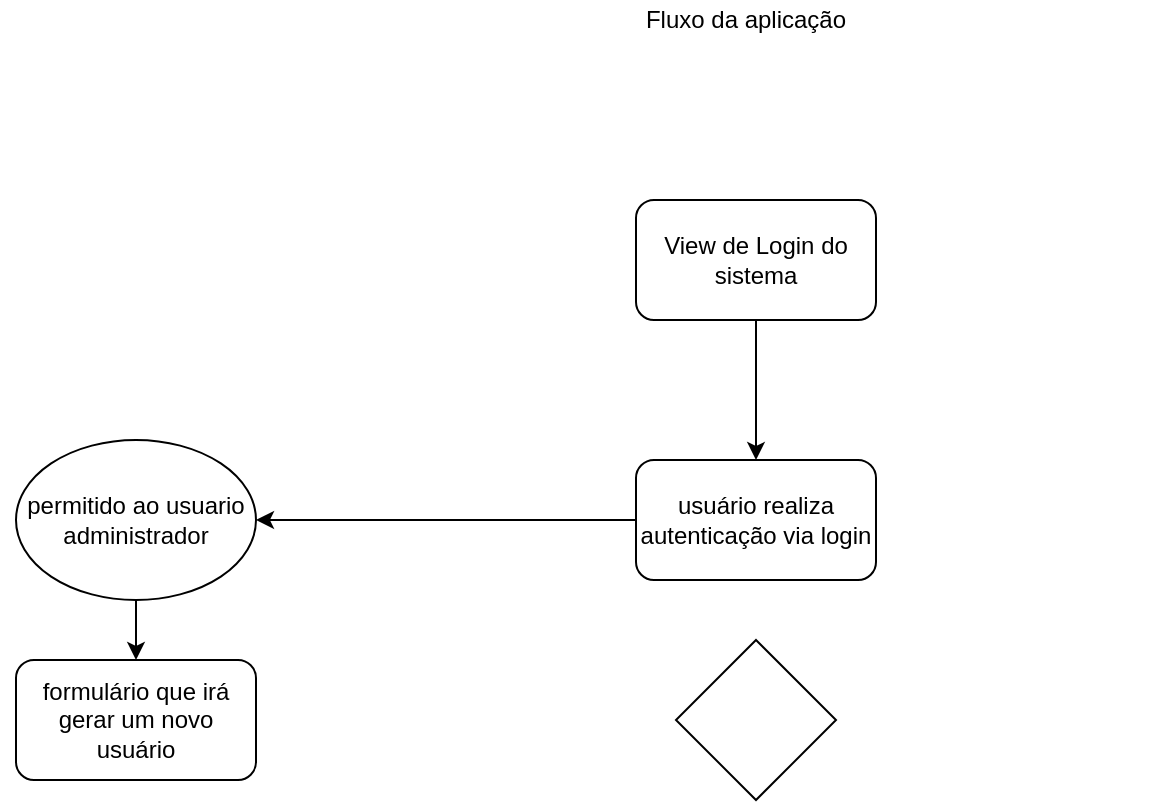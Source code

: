 <mxfile version="12.2.4" pages="1"><diagram id="sffuwuTMX4TfrcvaX_JP" name="Page-1"><mxGraphModel dx="1115" dy="501" grid="1" gridSize="10" guides="1" tooltips="1" connect="1" arrows="1" fold="1" page="1" pageScale="1" pageWidth="850" pageHeight="1100" math="0" shadow="0"><root><mxCell id="0"/><mxCell id="1" parent="0"/><mxCell id="2" value="Fluxo da aplicação" style="text;html=1;strokeColor=none;fillColor=none;align=center;verticalAlign=middle;whiteSpace=wrap;rounded=0;" parent="1" vertex="1"><mxGeometry x="220" y="60" width="410" height="20" as="geometry"/></mxCell><mxCell id="4" style="edgeStyle=orthogonalEdgeStyle;rounded=0;orthogonalLoop=1;jettySize=auto;html=1;" parent="1" source="3" edge="1"><mxGeometry relative="1" as="geometry"><mxPoint x="430" y="290" as="targetPoint"/></mxGeometry></mxCell><mxCell id="3" value="View de Login do sistema" style="rounded=1;whiteSpace=wrap;html=1;" parent="1" vertex="1"><mxGeometry x="370" y="160" width="120" height="60" as="geometry"/></mxCell><mxCell id="6" style="edgeStyle=orthogonalEdgeStyle;rounded=0;orthogonalLoop=1;jettySize=auto;html=1;" parent="1" source="5" target="7" edge="1"><mxGeometry relative="1" as="geometry"><mxPoint x="320" y="320" as="targetPoint"/></mxGeometry></mxCell><mxCell id="5" value="usuário realiza autenticação via login" style="rounded=1;whiteSpace=wrap;html=1;" parent="1" vertex="1"><mxGeometry x="370" y="290" width="120" height="60" as="geometry"/></mxCell><mxCell id="8" style="edgeStyle=orthogonalEdgeStyle;rounded=0;orthogonalLoop=1;jettySize=auto;html=1;exitX=0;exitY=0.5;exitDx=0;exitDy=0;" parent="1" source="7" edge="1"><mxGeometry relative="1" as="geometry"><mxPoint x="120" y="390" as="targetPoint"/><Array as="points"><mxPoint x="120" y="320"/></Array></mxGeometry></mxCell><mxCell id="7" value="permitido ao usuario administrador" style="ellipse;whiteSpace=wrap;html=1;" parent="1" vertex="1"><mxGeometry x="60" y="280" width="120" height="80" as="geometry"/></mxCell><mxCell id="9" value="formulário que irá gerar um novo usuário" style="rounded=1;whiteSpace=wrap;html=1;" parent="1" vertex="1"><mxGeometry x="60" y="390" width="120" height="60" as="geometry"/></mxCell><mxCell id="10" value="" style="rhombus;whiteSpace=wrap;html=1;" parent="1" vertex="1"><mxGeometry x="390" y="380" width="80" height="80" as="geometry"/></mxCell></root></mxGraphModel></diagram></mxfile>
